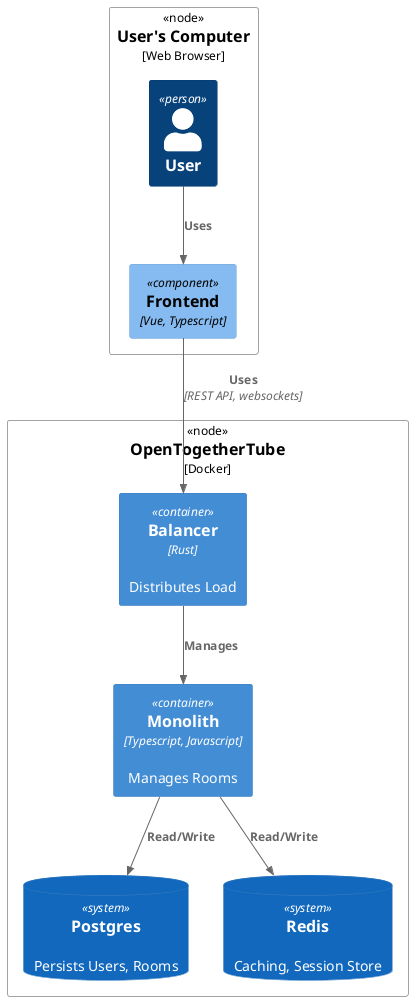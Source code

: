 @startuml
!include <C4/C4_Deployment>
!include <C4/C4_Component>

top to bottom direction

Deployment_Node(browser, "User's Computer", "Web Browser") {
    Person(user, "User")
    Component(frontend, "Frontend", "Vue, Typescript")
}

Deployment_Node(ott, "OpenTogetherTube", "Docker") {
    Container(balancer, "Balancer", "Rust", "Distributes Load")
    Container(monolith, "Monolith", "Typescript, Javascript", "Manages Rooms")
    SystemDb(postgres, "Postgres", "Persists Users, Rooms")
    SystemDb(redis, "Redis", "Caching, Session Store")
}

Rel(user, frontend, "Uses")
Rel(frontend, balancer, "Uses", "REST API, websockets")
Rel(monolith, postgres, "Read/Write")
Rel(monolith, redis, "Read/Write")
Rel(balancer, monolith, "Manages")

@enduml

